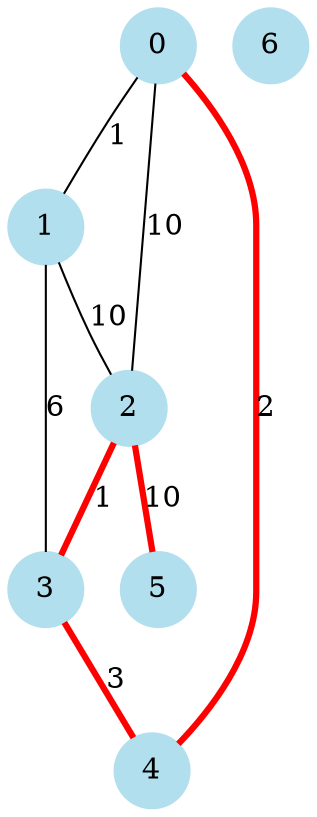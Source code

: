 graph G {
	node [color=lightblue2 shape=circle style=filled]
	0 [label=0]
	1 [label=1]
	2 [label=2]
	3 [label=3]
	4 [label=4]
	5 [label=5]
	6 [label=6]
	0 -- 1 [label=1]
	0 -- 2 [label=10]
	0 -- 4 [label=2, color=red, penwidth=3]
	1 -- 2 [label=10]
	1 -- 3 [label=6]
	2 -- 3 [label=1, color=red, penwidth=3]
	2 -- 5 [label=10, color=red, penwidth=3]
	3 -- 4 [label=3, color=red, penwidth=3]
}
